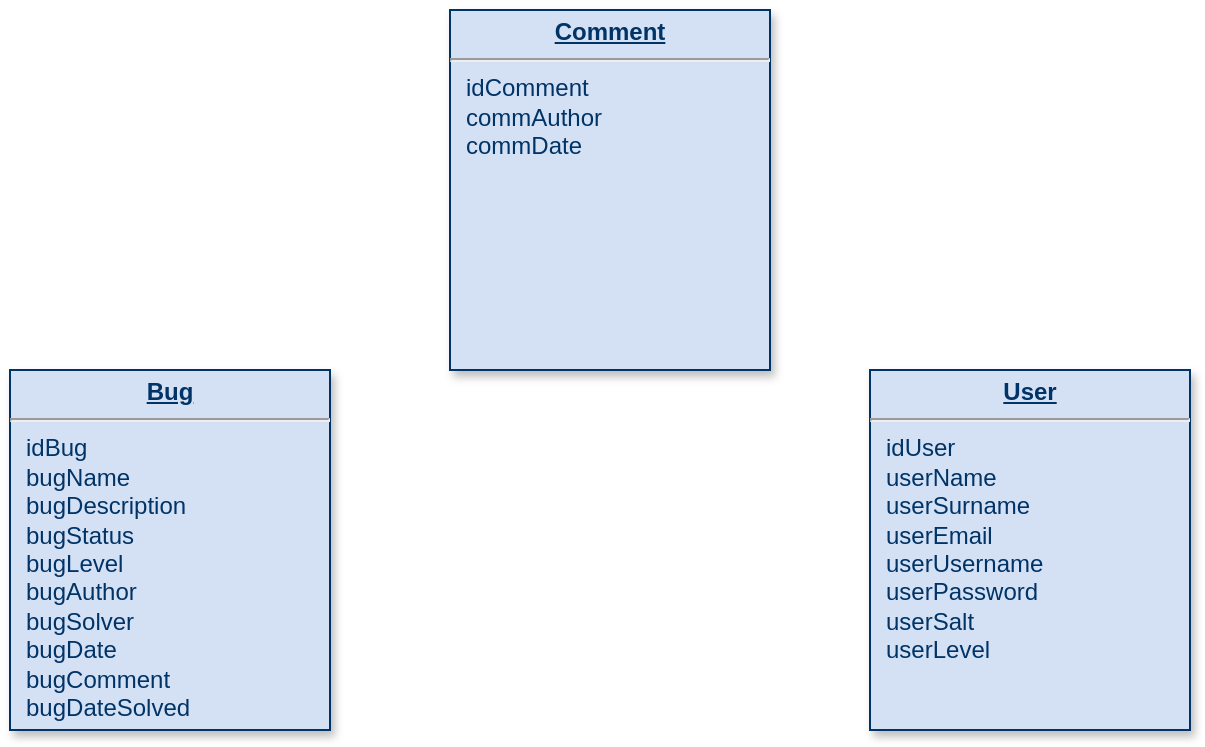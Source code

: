 <mxfile version="14.7.6" type="device"><diagram name="Page-1" id="efa7a0a1-bf9b-a30e-e6df-94a7791c09e9"><mxGraphModel dx="1422" dy="762" grid="1" gridSize="10" guides="1" tooltips="1" connect="1" arrows="1" fold="1" page="1" pageScale="1" pageWidth="826" pageHeight="1169" background="none" math="0" shadow="0"><root><mxCell id="0"/><mxCell id="1" parent="0"/><mxCell id="22" value="&lt;p style=&quot;margin: 0px ; margin-top: 4px ; text-align: center ; text-decoration: underline&quot;&gt;&lt;strong&gt;User&lt;/strong&gt;&lt;/p&gt;&lt;hr&gt;&lt;p style=&quot;margin: 0px ; margin-left: 8px&quot;&gt;idUser&lt;/p&gt;&lt;p style=&quot;margin: 0px ; margin-left: 8px&quot;&gt;userName&lt;br&gt;&lt;/p&gt;&lt;p style=&quot;margin: 0px ; margin-left: 8px&quot;&gt;userSurname&lt;/p&gt;&lt;p style=&quot;margin: 0px ; margin-left: 8px&quot;&gt;userEmail&lt;/p&gt;&lt;p style=&quot;margin: 0px ; margin-left: 8px&quot;&gt;userUsername&lt;/p&gt;&lt;p style=&quot;margin: 0px ; margin-left: 8px&quot;&gt;userPassword&lt;/p&gt;&lt;p style=&quot;margin: 0px ; margin-left: 8px&quot;&gt;userSalt&lt;/p&gt;&lt;p style=&quot;margin: 0px ; margin-left: 8px&quot;&gt;userLevel&lt;br&gt;&lt;/p&gt;" style="verticalAlign=top;align=left;overflow=fill;fontSize=12;fontFamily=Helvetica;html=1;strokeColor=#003366;shadow=1;fillColor=#D4E1F5;fontColor=#003366" parent="1" vertex="1"><mxGeometry x="630" y="220" width="160" height="180" as="geometry"/></mxCell><mxCell id="25" value="&lt;p style=&quot;margin: 0px ; margin-top: 4px ; text-align: center ; text-decoration: underline&quot;&gt;&lt;strong&gt;Bug&lt;br&gt;&lt;/strong&gt;&lt;/p&gt;&lt;hr&gt;&lt;p style=&quot;margin: 0px ; margin-left: 8px&quot;&gt;idBug&lt;br&gt;&lt;/p&gt;&lt;p style=&quot;margin: 0px ; margin-left: 8px&quot;&gt;bugName&lt;/p&gt;&lt;p style=&quot;margin: 0px ; margin-left: 8px&quot;&gt;bugDescription&lt;/p&gt;&lt;p style=&quot;margin: 0px ; margin-left: 8px&quot;&gt;bugStatus&lt;/p&gt;&lt;p style=&quot;margin: 0px ; margin-left: 8px&quot;&gt;bugLevel&lt;br&gt;&lt;/p&gt;&lt;p style=&quot;margin: 0px ; margin-left: 8px&quot;&gt;bugAuthor&lt;br&gt;&lt;/p&gt;&lt;p style=&quot;margin: 0px ; margin-left: 8px&quot;&gt;bugSolver&lt;br&gt;&lt;/p&gt;&lt;p style=&quot;margin: 0px ; margin-left: 8px&quot;&gt;bugDate&lt;/p&gt;&lt;p style=&quot;margin: 0px ; margin-left: 8px&quot;&gt;bugComment&lt;br&gt;&lt;/p&gt;&lt;p style=&quot;margin: 0px ; margin-left: 8px&quot;&gt;bugDateSolved&lt;br&gt;&lt;/p&gt;&lt;p style=&quot;margin: 0px ; margin-left: 8px&quot;&gt;&lt;br&gt;&lt;/p&gt;&lt;p style=&quot;margin: 0px ; margin-left: 8px&quot;&gt;&lt;br&gt;&lt;/p&gt;" style="verticalAlign=top;align=left;overflow=fill;fontSize=12;fontFamily=Helvetica;html=1;strokeColor=#003366;shadow=1;fillColor=#D4E1F5;fontColor=#003366" parent="1" vertex="1"><mxGeometry x="200" y="220" width="160" height="180" as="geometry"/></mxCell><mxCell id="oH4VrjP-fahpIJ-HjDYm-116" value="&lt;p style=&quot;margin: 0px ; margin-top: 4px ; text-align: center ; text-decoration: underline&quot;&gt;&lt;strong&gt;Comment&lt;br&gt;&lt;/strong&gt;&lt;/p&gt;&lt;hr&gt;&lt;p style=&quot;margin: 0px ; margin-left: 8px&quot;&gt;idComment&lt;br&gt;&lt;/p&gt;&lt;p style=&quot;margin: 0px ; margin-left: 8px&quot;&gt;commAuthor&lt;br&gt;&lt;/p&gt;&lt;p style=&quot;margin: 0px ; margin-left: 8px&quot;&gt;commDate&lt;br&gt;&lt;/p&gt;&lt;p style=&quot;margin: 0px ; margin-left: 8px&quot;&gt;&lt;br&gt;&lt;/p&gt;" style="verticalAlign=top;align=left;overflow=fill;fontSize=12;fontFamily=Helvetica;html=1;strokeColor=#003366;shadow=1;fillColor=#D4E1F5;fontColor=#003366" parent="1" vertex="1"><mxGeometry x="420" y="40" width="160" height="180" as="geometry"/></mxCell></root></mxGraphModel></diagram></mxfile>